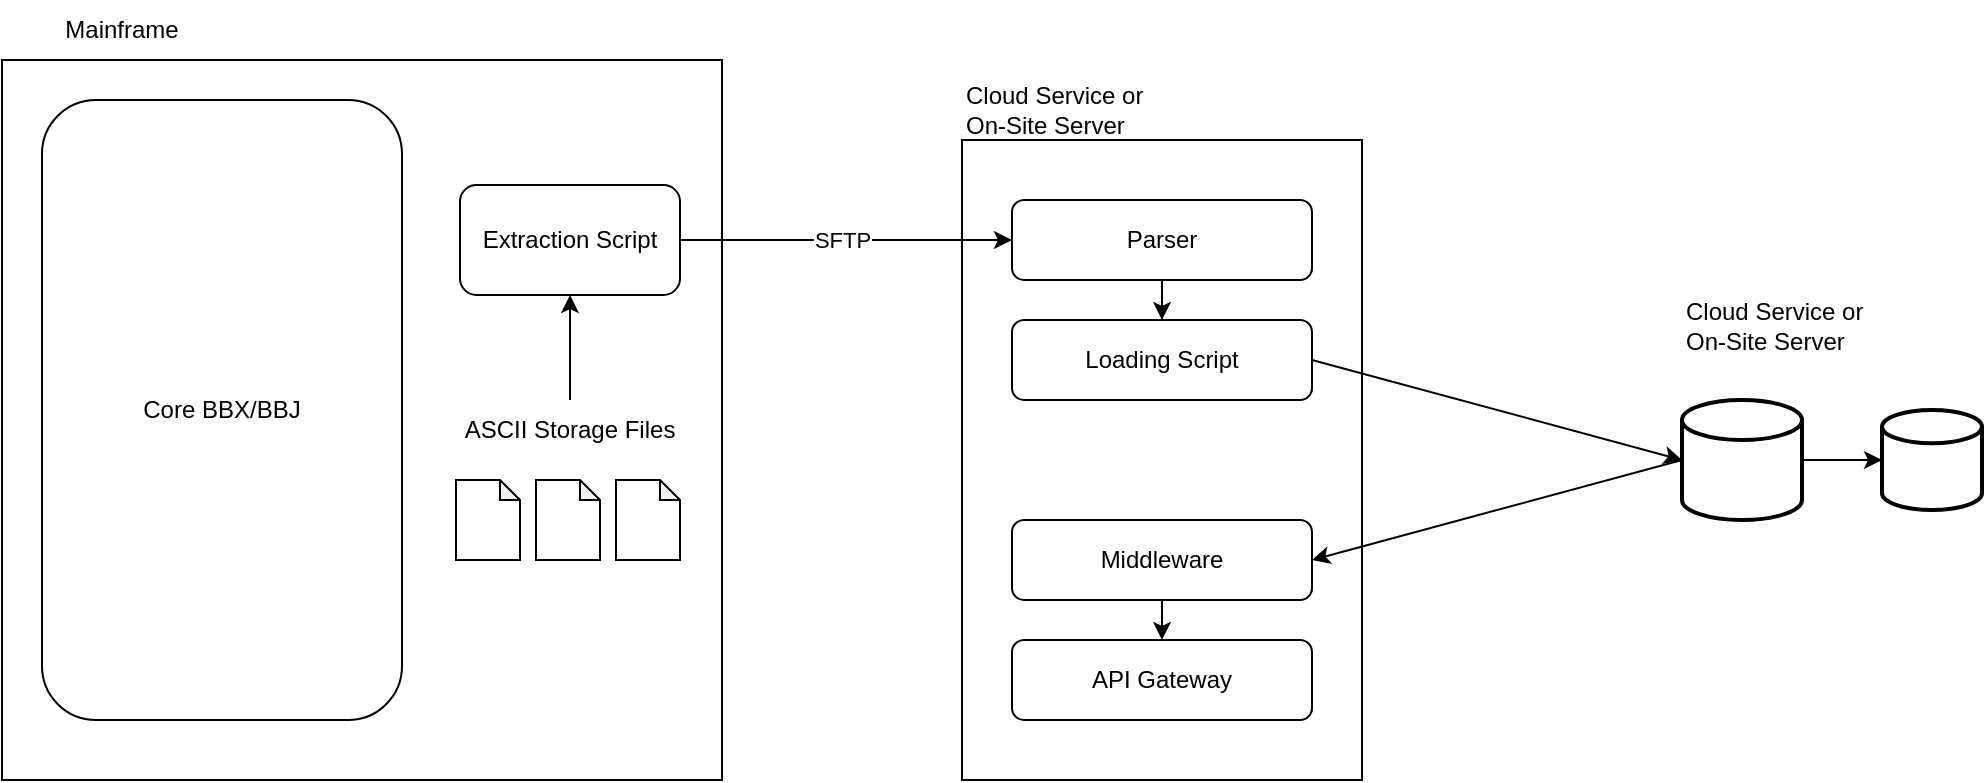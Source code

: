 <mxfile version="20.1.1" type="github">
  <diagram name="Page-1" id="8ce9d11a-91a2-4d17-14d8-a56ed91bf033">
    <mxGraphModel dx="1422" dy="709" grid="1" gridSize="10" guides="1" tooltips="1" connect="1" arrows="1" fold="1" page="1" pageScale="1" pageWidth="1100" pageHeight="850" background="none" math="0" shadow="0">
      <root>
        <mxCell id="0" />
        <mxCell id="1" parent="0" />
        <mxCell id="xjiSCAOGf7zOmXcM8PJk-1" value="" style="rounded=0;whiteSpace=wrap;html=1;" vertex="1" parent="1">
          <mxGeometry x="40" y="40" width="360" height="360" as="geometry" />
        </mxCell>
        <mxCell id="xjiSCAOGf7zOmXcM8PJk-2" value="" style="rounded=0;whiteSpace=wrap;html=1;" vertex="1" parent="1">
          <mxGeometry x="520" y="80" width="200" height="320" as="geometry" />
        </mxCell>
        <mxCell id="xjiSCAOGf7zOmXcM8PJk-5" value="" style="strokeWidth=2;html=1;shape=mxgraph.flowchart.database;whiteSpace=wrap;" vertex="1" parent="1">
          <mxGeometry x="980" y="215" width="50" height="50" as="geometry" />
        </mxCell>
        <mxCell id="xjiSCAOGf7zOmXcM8PJk-15" style="edgeStyle=orthogonalEdgeStyle;rounded=0;orthogonalLoop=1;jettySize=auto;html=1;exitX=1;exitY=0.5;exitDx=0;exitDy=0;exitPerimeter=0;" edge="1" parent="1" source="xjiSCAOGf7zOmXcM8PJk-6" target="xjiSCAOGf7zOmXcM8PJk-5">
          <mxGeometry relative="1" as="geometry" />
        </mxCell>
        <mxCell id="xjiSCAOGf7zOmXcM8PJk-6" value="" style="strokeWidth=2;html=1;shape=mxgraph.flowchart.database;whiteSpace=wrap;" vertex="1" parent="1">
          <mxGeometry x="880" y="210" width="60" height="60" as="geometry" />
        </mxCell>
        <mxCell id="xjiSCAOGf7zOmXcM8PJk-16" style="edgeStyle=orthogonalEdgeStyle;rounded=0;orthogonalLoop=1;jettySize=auto;html=1;exitX=0.5;exitY=1;exitDx=0;exitDy=0;" edge="1" parent="1" source="xjiSCAOGf7zOmXcM8PJk-9" target="xjiSCAOGf7zOmXcM8PJk-12">
          <mxGeometry relative="1" as="geometry" />
        </mxCell>
        <mxCell id="xjiSCAOGf7zOmXcM8PJk-9" value="Parser" style="rounded=1;whiteSpace=wrap;html=1;" vertex="1" parent="1">
          <mxGeometry x="545" y="110" width="150" height="40" as="geometry" />
        </mxCell>
        <mxCell id="xjiSCAOGf7zOmXcM8PJk-10" value="API Gateway" style="rounded=1;whiteSpace=wrap;html=1;" vertex="1" parent="1">
          <mxGeometry x="545" y="330" width="150" height="40" as="geometry" />
        </mxCell>
        <mxCell id="xjiSCAOGf7zOmXcM8PJk-11" value="Middleware" style="rounded=1;whiteSpace=wrap;html=1;" vertex="1" parent="1">
          <mxGeometry x="545" y="270" width="150" height="40" as="geometry" />
        </mxCell>
        <mxCell id="xjiSCAOGf7zOmXcM8PJk-12" value="Loading Script" style="rounded=1;whiteSpace=wrap;html=1;" vertex="1" parent="1">
          <mxGeometry x="545" y="170" width="150" height="40" as="geometry" />
        </mxCell>
        <mxCell id="xjiSCAOGf7zOmXcM8PJk-17" value="" style="endArrow=classic;html=1;rounded=0;entryX=0.5;entryY=0;entryDx=0;entryDy=0;exitX=0.5;exitY=1;exitDx=0;exitDy=0;" edge="1" parent="1" source="xjiSCAOGf7zOmXcM8PJk-11" target="xjiSCAOGf7zOmXcM8PJk-10">
          <mxGeometry width="50" height="50" relative="1" as="geometry">
            <mxPoint x="600" y="300" as="sourcePoint" />
            <mxPoint x="650" y="250" as="targetPoint" />
          </mxGeometry>
        </mxCell>
        <mxCell id="xjiSCAOGf7zOmXcM8PJk-18" value="" style="endArrow=classic;html=1;rounded=0;entryX=0;entryY=0.5;entryDx=0;entryDy=0;entryPerimeter=0;exitX=1;exitY=0.5;exitDx=0;exitDy=0;" edge="1" parent="1" source="xjiSCAOGf7zOmXcM8PJk-12" target="xjiSCAOGf7zOmXcM8PJk-6">
          <mxGeometry width="50" height="50" relative="1" as="geometry">
            <mxPoint x="695" y="150" as="sourcePoint" />
            <mxPoint x="745" y="100" as="targetPoint" />
          </mxGeometry>
        </mxCell>
        <mxCell id="xjiSCAOGf7zOmXcM8PJk-19" value="" style="endArrow=classic;html=1;rounded=0;exitX=0;exitY=0.5;exitDx=0;exitDy=0;exitPerimeter=0;entryX=1;entryY=0.5;entryDx=0;entryDy=0;" edge="1" parent="1" source="xjiSCAOGf7zOmXcM8PJk-6" target="xjiSCAOGf7zOmXcM8PJk-11">
          <mxGeometry width="50" height="50" relative="1" as="geometry">
            <mxPoint x="780" y="275" as="sourcePoint" />
            <mxPoint x="830" y="225" as="targetPoint" />
          </mxGeometry>
        </mxCell>
        <mxCell id="xjiSCAOGf7zOmXcM8PJk-20" value="Core BBX/BBJ" style="rounded=1;whiteSpace=wrap;html=1;" vertex="1" parent="1">
          <mxGeometry x="60" y="60" width="180" height="310" as="geometry" />
        </mxCell>
        <mxCell id="xjiSCAOGf7zOmXcM8PJk-21" value="" style="shape=note;whiteSpace=wrap;html=1;backgroundOutline=1;darkOpacity=0.05;size=10;" vertex="1" parent="1">
          <mxGeometry x="307" y="250" width="32" height="40" as="geometry" />
        </mxCell>
        <mxCell id="xjiSCAOGf7zOmXcM8PJk-22" value="" style="shape=note;whiteSpace=wrap;html=1;backgroundOutline=1;darkOpacity=0.05;size=10;" vertex="1" parent="1">
          <mxGeometry x="347" y="250" width="32" height="40" as="geometry" />
        </mxCell>
        <mxCell id="xjiSCAOGf7zOmXcM8PJk-24" value="" style="shape=note;whiteSpace=wrap;html=1;backgroundOutline=1;darkOpacity=0.05;size=10;" vertex="1" parent="1">
          <mxGeometry x="267" y="250" width="32" height="40" as="geometry" />
        </mxCell>
        <mxCell id="xjiSCAOGf7zOmXcM8PJk-35" style="edgeStyle=orthogonalEdgeStyle;rounded=0;orthogonalLoop=1;jettySize=auto;html=1;exitX=0.5;exitY=0;exitDx=0;exitDy=0;entryX=0.5;entryY=1;entryDx=0;entryDy=0;" edge="1" parent="1" source="xjiSCAOGf7zOmXcM8PJk-25" target="xjiSCAOGf7zOmXcM8PJk-30">
          <mxGeometry relative="1" as="geometry" />
        </mxCell>
        <mxCell id="xjiSCAOGf7zOmXcM8PJk-25" value="ASCII Storage Files" style="text;html=1;strokeColor=none;fillColor=none;align=center;verticalAlign=middle;whiteSpace=wrap;rounded=0;" vertex="1" parent="1">
          <mxGeometry x="269" y="210" width="110" height="30" as="geometry" />
        </mxCell>
        <mxCell id="xjiSCAOGf7zOmXcM8PJk-26" value="Mainframe" style="text;html=1;strokeColor=none;fillColor=none;align=center;verticalAlign=middle;whiteSpace=wrap;rounded=0;" vertex="1" parent="1">
          <mxGeometry x="40" y="10" width="120" height="30" as="geometry" />
        </mxCell>
        <mxCell id="xjiSCAOGf7zOmXcM8PJk-28" value="Cloud Service or On-Site Server" style="text;html=1;strokeColor=none;fillColor=none;align=left;verticalAlign=middle;whiteSpace=wrap;rounded=0;" vertex="1" parent="1">
          <mxGeometry x="520" y="50" width="110" height="30" as="geometry" />
        </mxCell>
        <mxCell id="xjiSCAOGf7zOmXcM8PJk-38" style="edgeStyle=orthogonalEdgeStyle;rounded=0;orthogonalLoop=1;jettySize=auto;html=1;exitX=1;exitY=0.5;exitDx=0;exitDy=0;entryX=0;entryY=0.5;entryDx=0;entryDy=0;" edge="1" parent="1" source="xjiSCAOGf7zOmXcM8PJk-30" target="xjiSCAOGf7zOmXcM8PJk-9">
          <mxGeometry relative="1" as="geometry" />
        </mxCell>
        <mxCell id="xjiSCAOGf7zOmXcM8PJk-39" value="SFTP" style="edgeLabel;html=1;align=center;verticalAlign=middle;resizable=0;points=[];" vertex="1" connectable="0" parent="xjiSCAOGf7zOmXcM8PJk-38">
          <mxGeometry x="-0.16" y="1" relative="1" as="geometry">
            <mxPoint x="11" y="1" as="offset" />
          </mxGeometry>
        </mxCell>
        <mxCell id="xjiSCAOGf7zOmXcM8PJk-30" value="Extraction Script" style="rounded=1;whiteSpace=wrap;html=1;" vertex="1" parent="1">
          <mxGeometry x="269" y="102.5" width="110" height="55" as="geometry" />
        </mxCell>
        <mxCell id="xjiSCAOGf7zOmXcM8PJk-40" value="Cloud Service or On-Site Server" style="text;html=1;strokeColor=none;fillColor=none;align=left;verticalAlign=middle;whiteSpace=wrap;rounded=0;" vertex="1" parent="1">
          <mxGeometry x="880" y="157.5" width="110" height="30" as="geometry" />
        </mxCell>
      </root>
    </mxGraphModel>
  </diagram>
</mxfile>
